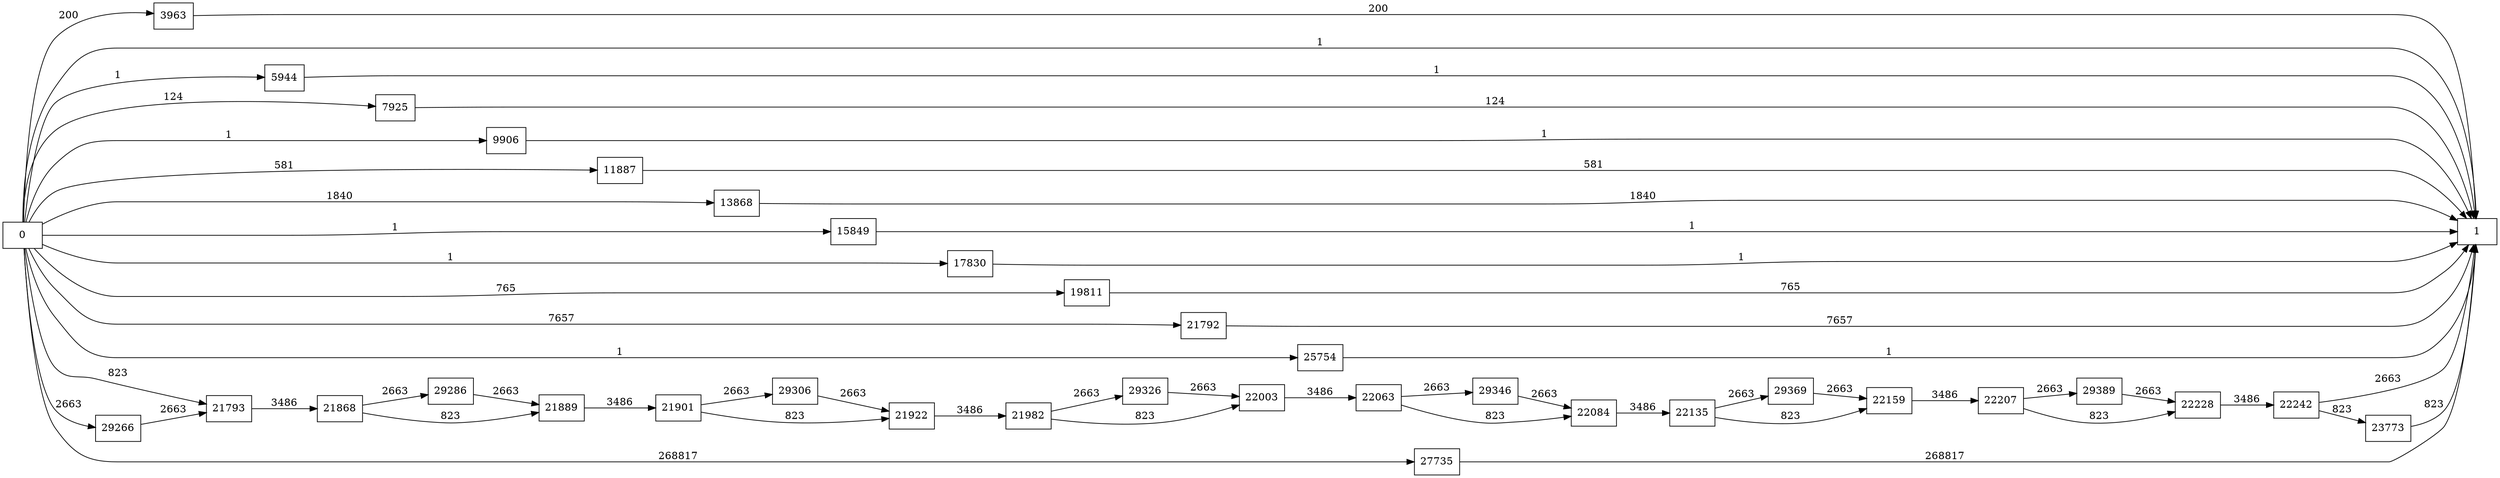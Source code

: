 digraph {
	graph [rankdir=LR]
	node [shape=rectangle]
	3963 -> 1 [label=200]
	5944 -> 1 [label=1]
	7925 -> 1 [label=124]
	9906 -> 1 [label=1]
	11887 -> 1 [label=581]
	13868 -> 1 [label=1840]
	15849 -> 1 [label=1]
	17830 -> 1 [label=1]
	19811 -> 1 [label=765]
	21792 -> 1 [label=7657]
	21793 -> 21868 [label=3486]
	21868 -> 21889 [label=823]
	21868 -> 29286 [label=2663]
	21889 -> 21901 [label=3486]
	21901 -> 21922 [label=823]
	21901 -> 29306 [label=2663]
	21922 -> 21982 [label=3486]
	21982 -> 22003 [label=823]
	21982 -> 29326 [label=2663]
	22003 -> 22063 [label=3486]
	22063 -> 22084 [label=823]
	22063 -> 29346 [label=2663]
	22084 -> 22135 [label=3486]
	22135 -> 22159 [label=823]
	22135 -> 29369 [label=2663]
	22159 -> 22207 [label=3486]
	22207 -> 22228 [label=823]
	22207 -> 29389 [label=2663]
	22228 -> 22242 [label=3486]
	22242 -> 1 [label=2663]
	22242 -> 23773 [label=823]
	23773 -> 1 [label=823]
	25754 -> 1 [label=1]
	27735 -> 1 [label=268817]
	29266 -> 21793 [label=2663]
	29286 -> 21889 [label=2663]
	29306 -> 21922 [label=2663]
	29326 -> 22003 [label=2663]
	29346 -> 22084 [label=2663]
	29369 -> 22159 [label=2663]
	29389 -> 22228 [label=2663]
	0 -> 21793 [label=823]
	0 -> 1 [label=1]
	0 -> 3963 [label=200]
	0 -> 5944 [label=1]
	0 -> 7925 [label=124]
	0 -> 9906 [label=1]
	0 -> 11887 [label=581]
	0 -> 13868 [label=1840]
	0 -> 15849 [label=1]
	0 -> 17830 [label=1]
	0 -> 19811 [label=765]
	0 -> 21792 [label=7657]
	0 -> 25754 [label=1]
	0 -> 27735 [label=268817]
	0 -> 29266 [label=2663]
}
